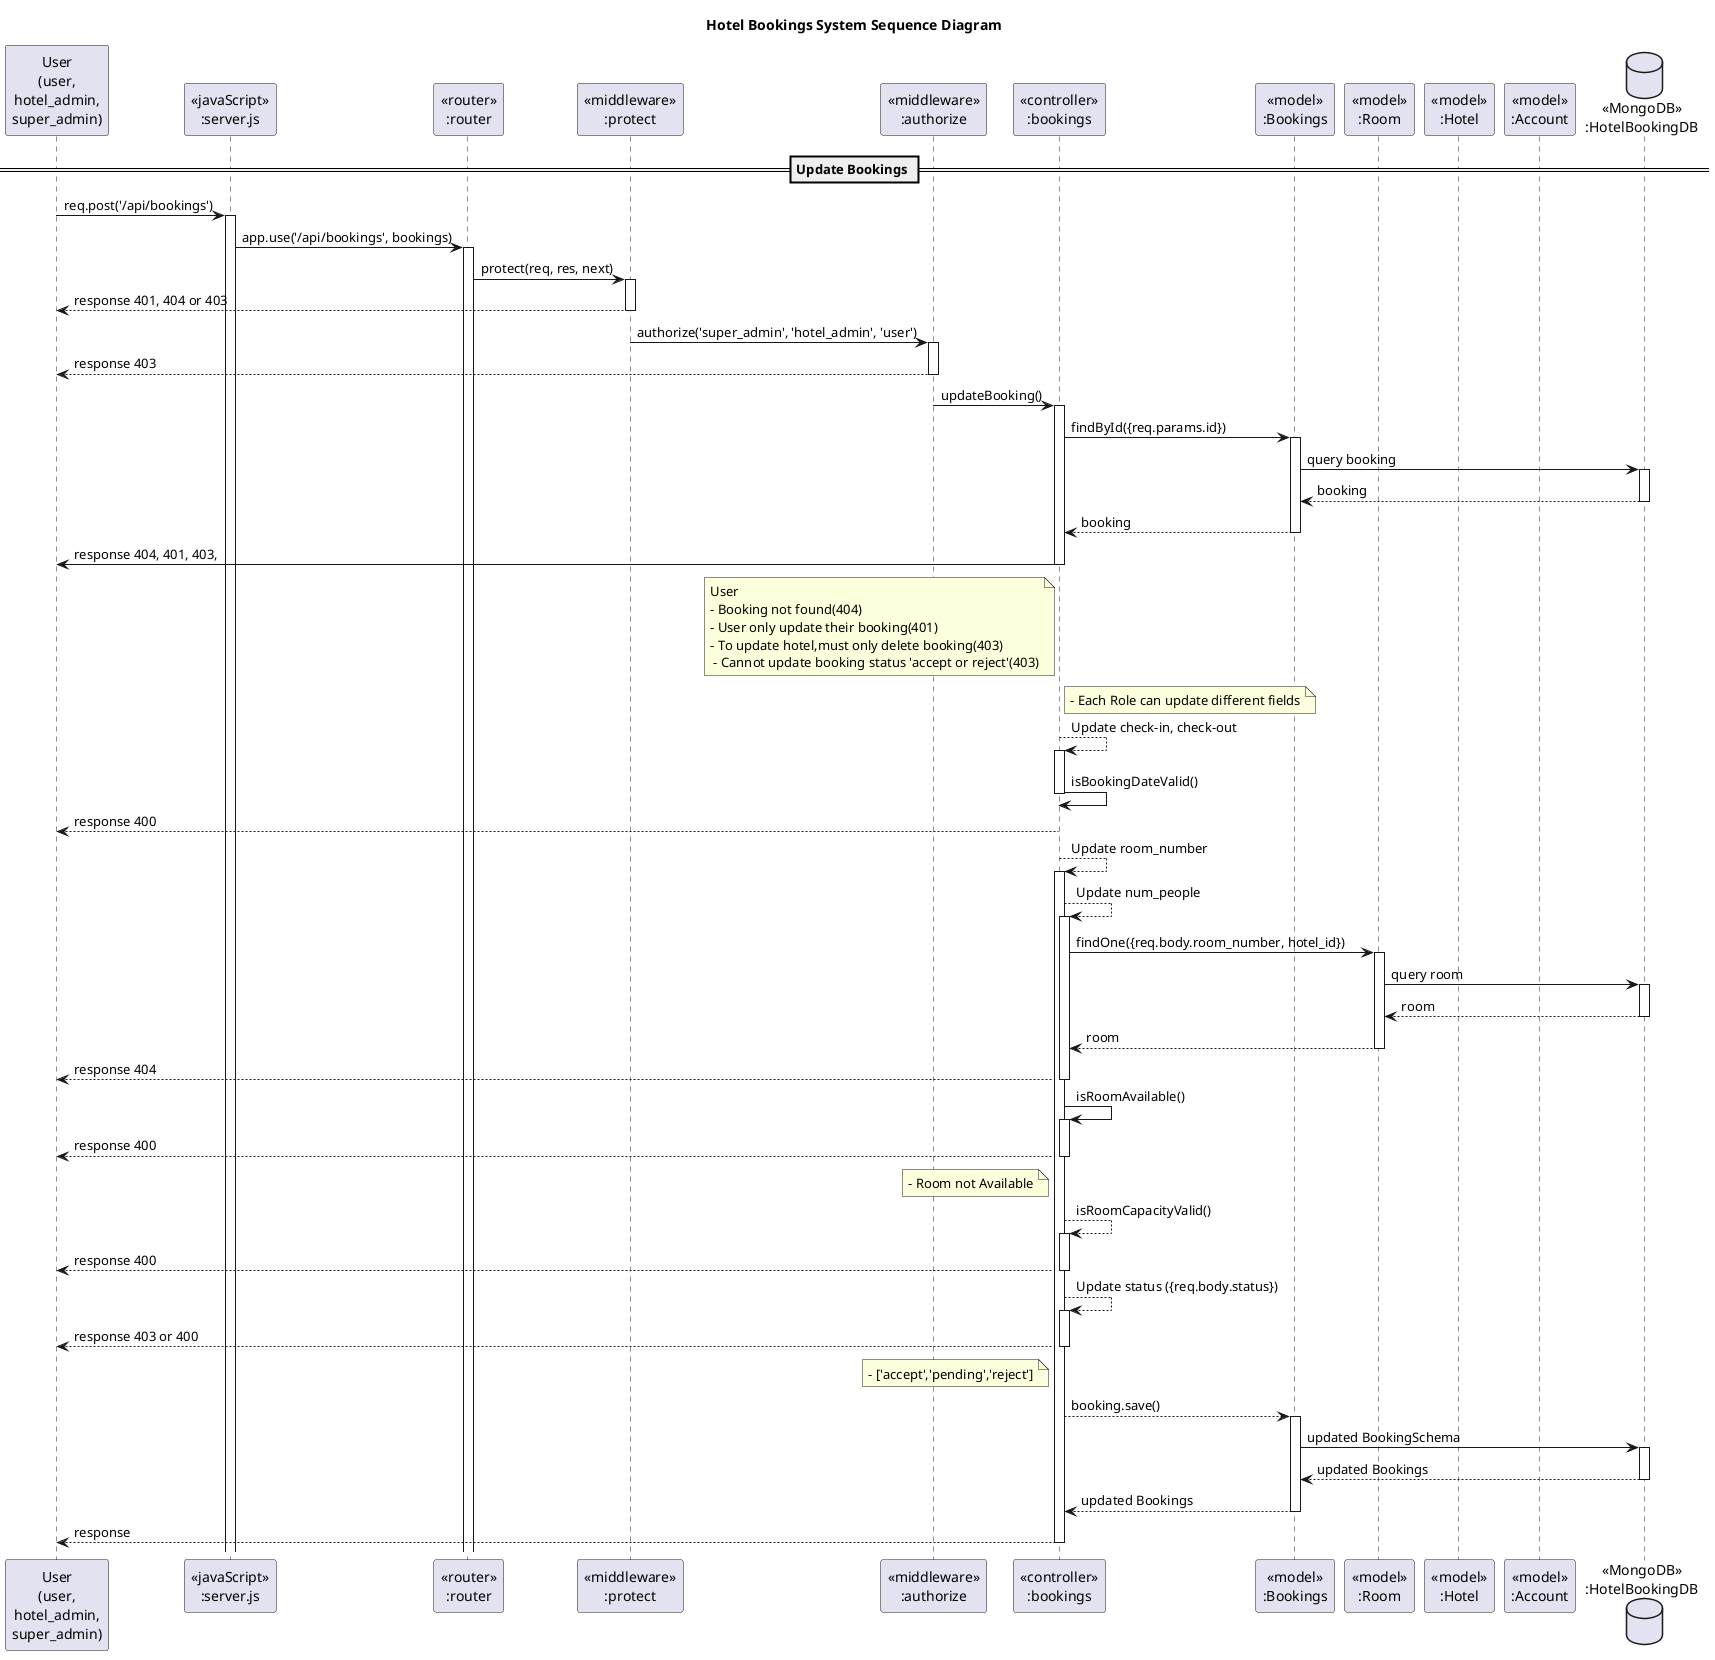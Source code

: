 @startuml HotelBookingSystem Sequence Diagram
title Hotel Bookings System Sequence Diagram

participant "User\n(user,\nhotel_admin,\nsuper_admin)" as User
participant "<<javaScript>>\n:server.js" as Server
participant "<<router>>\n:router" as Router
participant "<<middleware>>\n:protect" as Protect
participant "<<middleware>>\n:authorize" as Auth
participant "<<controller>>\n:bookings" as Bookings
participant "<<model>>\n:Bookings" as Booking_model
participant "<<model>>\n:Room" as Room_model
participant "<<model>>\n:Hotel" as Hotel_model
participant "<<model>>\n:Account" as Account_model
database "<<MongoDB>>\n:HotelBookingDB" as HotelBookingDB

== Update Bookings ==
User -> Server ++: req.post('/api/bookings')
Server -> Router ++: app.use('/api/bookings', bookings)
Router -> Protect ++: protect(req, res, next)
Protect --> User --: response 401, 404 or 403
Protect -> Auth ++: authorize('super_admin', 'hotel_admin', 'user')
Auth --> User --: response 403
Auth -> Bookings ++: updateBooking()

' check booking
Bookings -> Booking_model ++:findById({req.params.id})
Booking_model -> HotelBookingDB ++: query booking
HotelBookingDB --> Booking_model --: booking
Booking_model --> Bookings --: booking
Bookings -> User --: response 404, 401, 403,
note left of Bookings:User\n- Booking not found(404)\n- User only update their booking(401)\n- To update hotel,must only delete booking(403)\n - Cannot update booking status 'accept or reject'(403)

note right of Bookings: - Each Role can update different fields
Bookings --> Bookings ++: Update check-in, check-out
Bookings -> Bookings --: isBookingDateValid()
Bookings --> User --: response 400

Bookings --> Bookings ++: Update room_number
Bookings --> Bookings ++: Update num_people
Bookings -> Room_model ++: findOne({req.body.room_number, hotel_id})
Room_model -> HotelBookingDB ++: query room
HotelBookingDB --> Room_model --: room
Room_model --> Bookings --: room
Bookings --> User --: response 404
Bookings -> Bookings ++: isRoomAvailable()
Bookings --> User --: response 400
note left of Bookings: - Room not Available
Bookings --> Bookings ++: isRoomCapacityValid()
Bookings --> User --: response 400

Bookings --> Bookings ++: Update status ({req.body.status})
Bookings --> User --: response 403 or 400
note left of Bookings: - ['accept','pending','reject']
Bookings --> Booking_model ++: booking.save()
Booking_model -> HotelBookingDB ++: updated BookingSchema
HotelBookingDB --> Booking_model --: updated Bookings
Booking_model --> Bookings --: updated Bookings
Bookings --> User --: response
@enduml